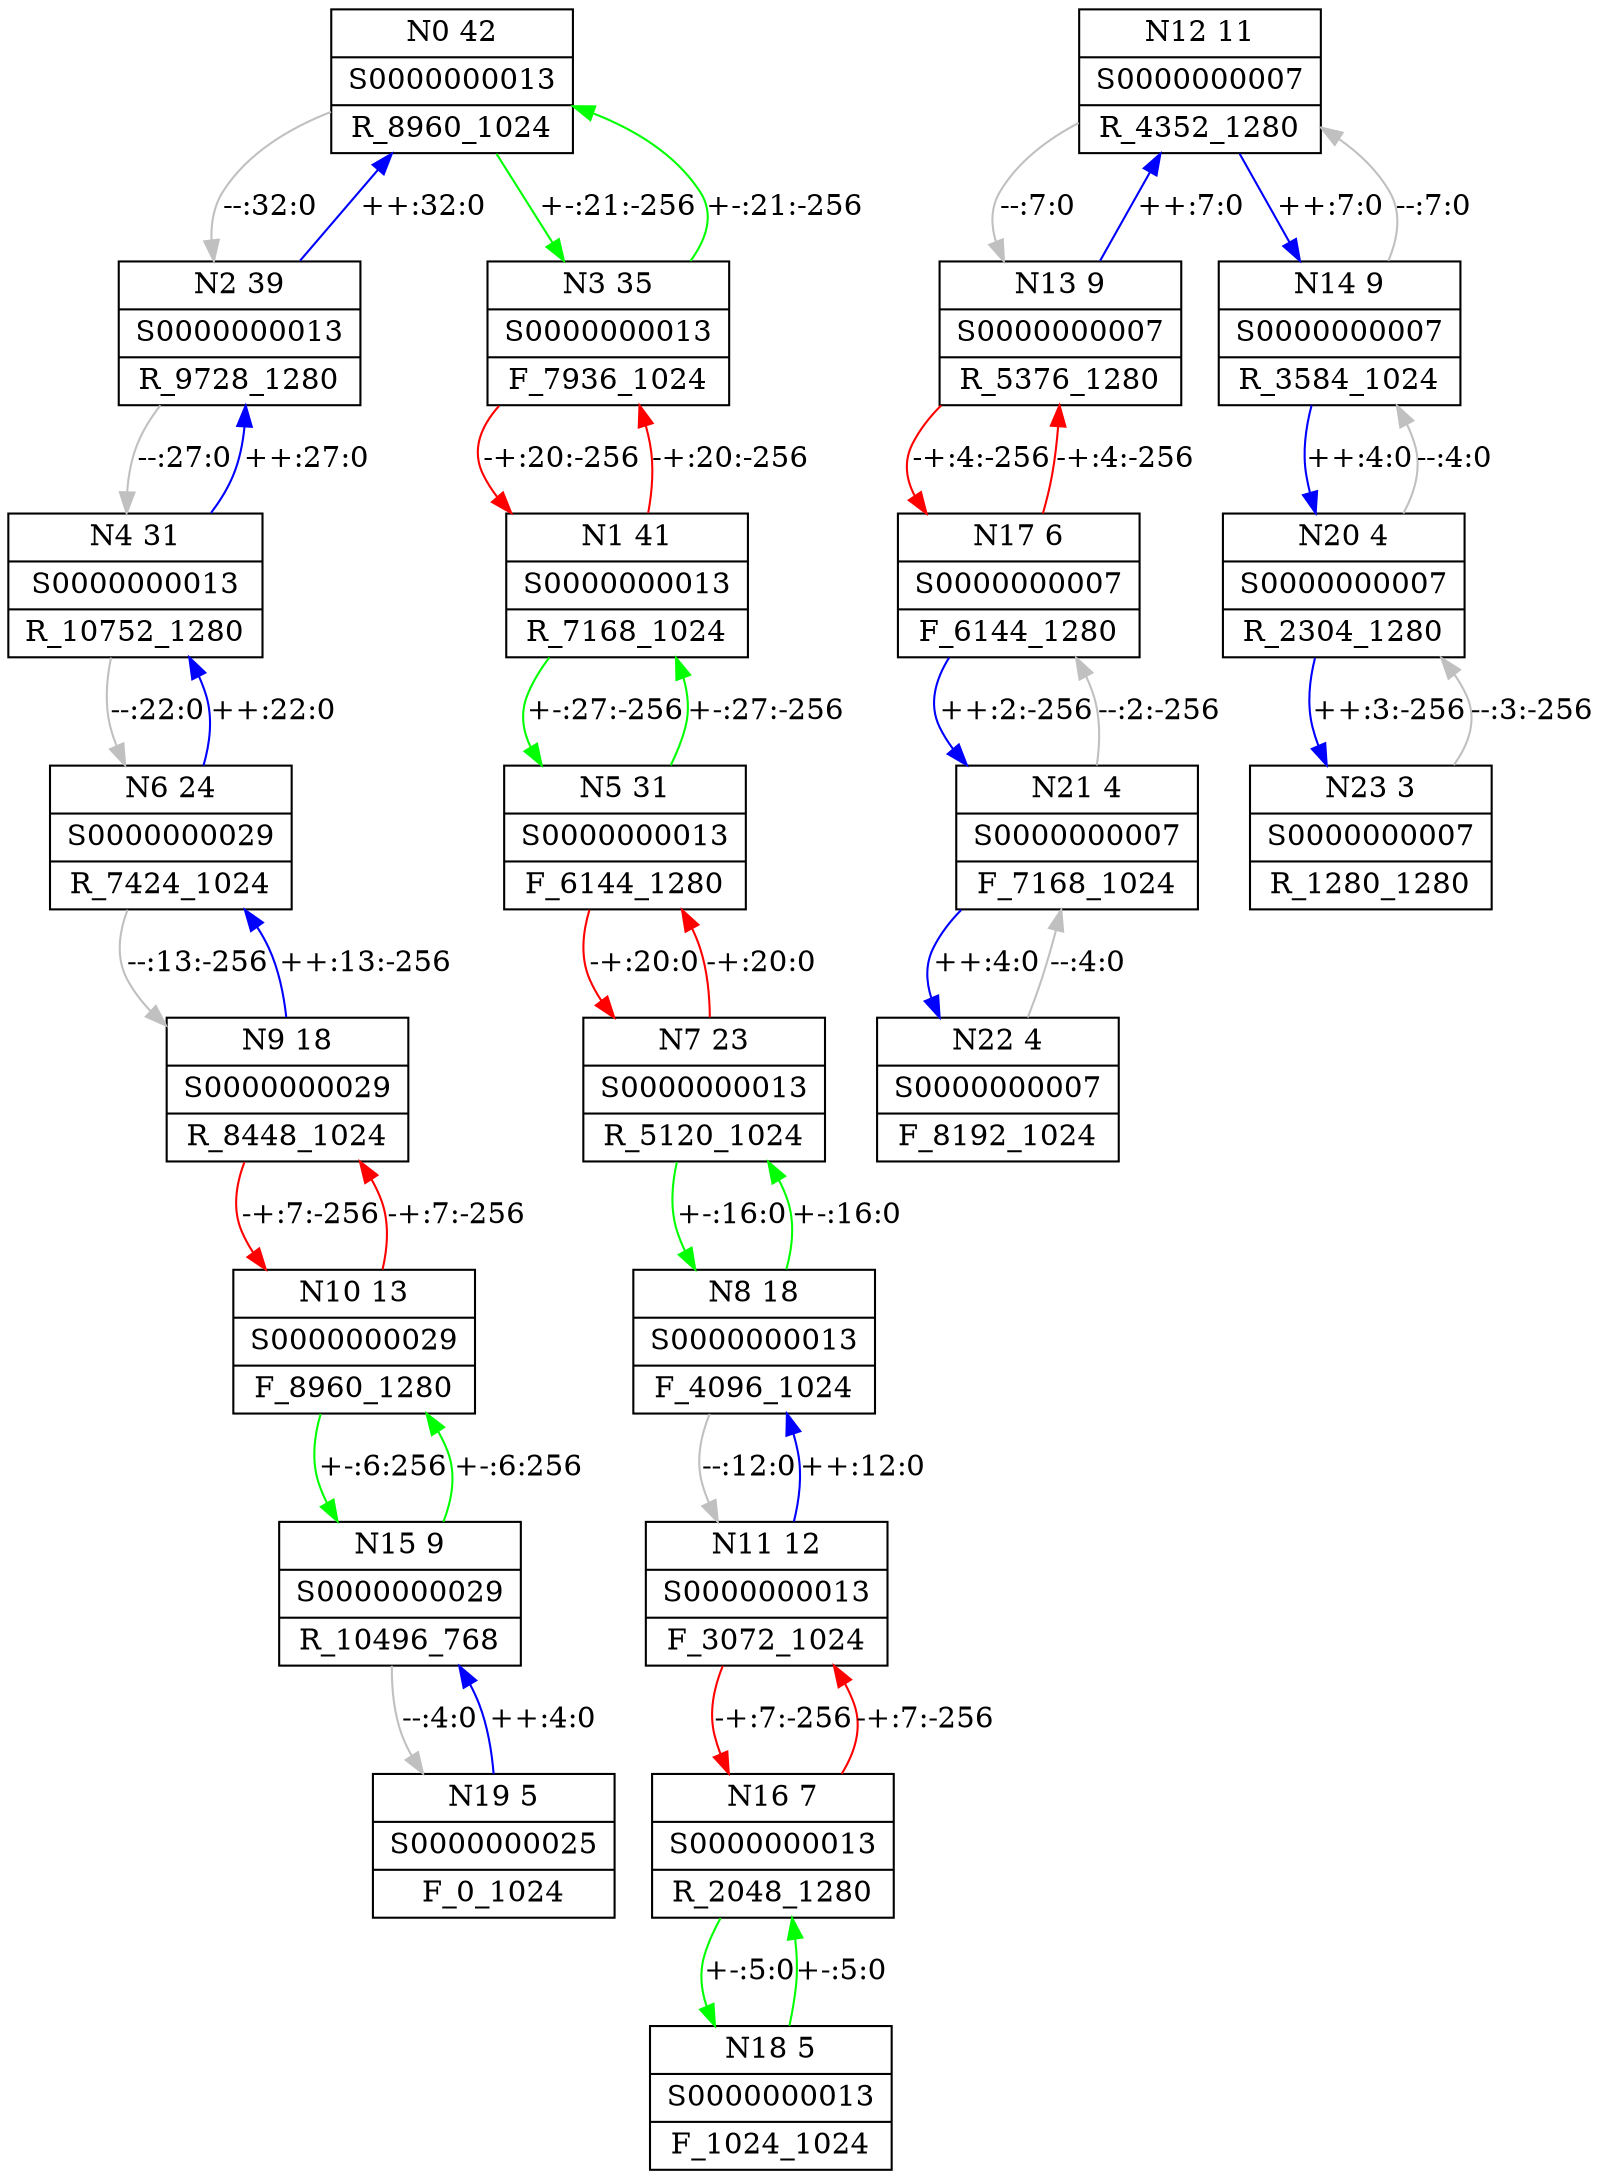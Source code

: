 digraph {
node [shape=record]
N0 [label="{N0 42 | S0000000013 | R_8960_1024}"]
N1 [label="{N1 41 | S0000000013 | R_7168_1024}"]
N2 [label="{N2 39 | S0000000013 | R_9728_1280}"]
N3 [label="{N3 35 | S0000000013 | F_7936_1024}"]
N4 [label="{N4 31 | S0000000013 | R_10752_1280}"]
N5 [label="{N5 31 | S0000000013 | F_6144_1280}"]
N6 [label="{N6 24 | S0000000029 | R_7424_1024}"]
N7 [label="{N7 23 | S0000000013 | R_5120_1024}"]
N8 [label="{N8 18 | S0000000013 | F_4096_1024}"]
N9 [label="{N9 18 | S0000000029 | R_8448_1024}"]
N10 [label="{N10 13 | S0000000029 | F_8960_1280}"]
N11 [label="{N11 12 | S0000000013 | F_3072_1024}"]
N12 [label="{N12 11 | S0000000007 | R_4352_1280}"]
N13 [label="{N13 9 | S0000000007 | R_5376_1280}"]
N14 [label="{N14 9 | S0000000007 | R_3584_1024}"]
N15 [label="{N15 9 | S0000000029 | R_10496_768}"]
N16 [label="{N16 7 | S0000000013 | R_2048_1280}"]
N17 [label="{N17 6 | S0000000007 | F_6144_1280}"]
N18 [label="{N18 5 | S0000000013 | F_1024_1024}"]
N19 [label="{N19 5 | S0000000025 | F_0_1024}"]
N20 [label="{N20 4 | S0000000007 | R_2304_1280}"]
N21 [label="{N21 4 | S0000000007 | F_7168_1024}"]
N22 [label="{N22 4 | S0000000007 | F_8192_1024}"]
N23 [label="{N23 3 | S0000000007 | R_1280_1280}"]
N0 -> N3 [label="+-:21:-256" color=green]
N0 -> N2 [label="--:32:0" color=gray]
N1 -> N5 [label="+-:27:-256" color=green]
N1 -> N3 [label="-+:20:-256" color=red]
N2 -> N0 [label="++:32:0" color=blue]
N2 -> N4 [label="--:27:0" color=gray]
N3 -> N0 [label="+-:21:-256" color=green]
N3 -> N1 [label="-+:20:-256" color=red]
N4 -> N2 [label="++:27:0" color=blue]
N4 -> N6 [label="--:22:0" color=gray]
N5 -> N1 [label="+-:27:-256" color=green]
N5 -> N7 [label="-+:20:0" color=red]
N6 -> N4 [label="++:22:0" color=blue]
N6 -> N9 [label="--:13:-256" color=gray]
N7 -> N8 [label="+-:16:0" color=green]
N7 -> N5 [label="-+:20:0" color=red]
N8 -> N7 [label="+-:16:0" color=green]
N8 -> N11 [label="--:12:0" color=gray]
N9 -> N6 [label="++:13:-256" color=blue]
N9 -> N10 [label="-+:7:-256" color=red]
N10 -> N15 [label="+-:6:256" color=green]
N10 -> N9 [label="-+:7:-256" color=red]
N11 -> N8 [label="++:12:0" color=blue]
N11 -> N16 [label="-+:7:-256" color=red]
N12 -> N14 [label="++:7:0" color=blue]
N12 -> N13 [label="--:7:0" color=gray]
N13 -> N12 [label="++:7:0" color=blue]
N13 -> N17 [label="-+:4:-256" color=red]
N14 -> N20 [label="++:4:0" color=blue]
N14 -> N12 [label="--:7:0" color=gray]
N15 -> N10 [label="+-:6:256" color=green]
N15 -> N19 [label="--:4:0" color=gray]
N16 -> N18 [label="+-:5:0" color=green]
N16 -> N11 [label="-+:7:-256" color=red]
N17 -> N21 [label="++:2:-256" color=blue]
N17 -> N13 [label="-+:4:-256" color=red]
N18 -> N16 [label="+-:5:0" color=green]
N19 -> N15 [label="++:4:0" color=blue]
N20 -> N23 [label="++:3:-256" color=blue]
N20 -> N14 [label="--:4:0" color=gray]
N21 -> N22 [label="++:4:0" color=blue]
N21 -> N17 [label="--:2:-256" color=gray]
N22 -> N21 [label="--:4:0" color=gray]
N23 -> N20 [label="--:3:-256" color=gray]
}
